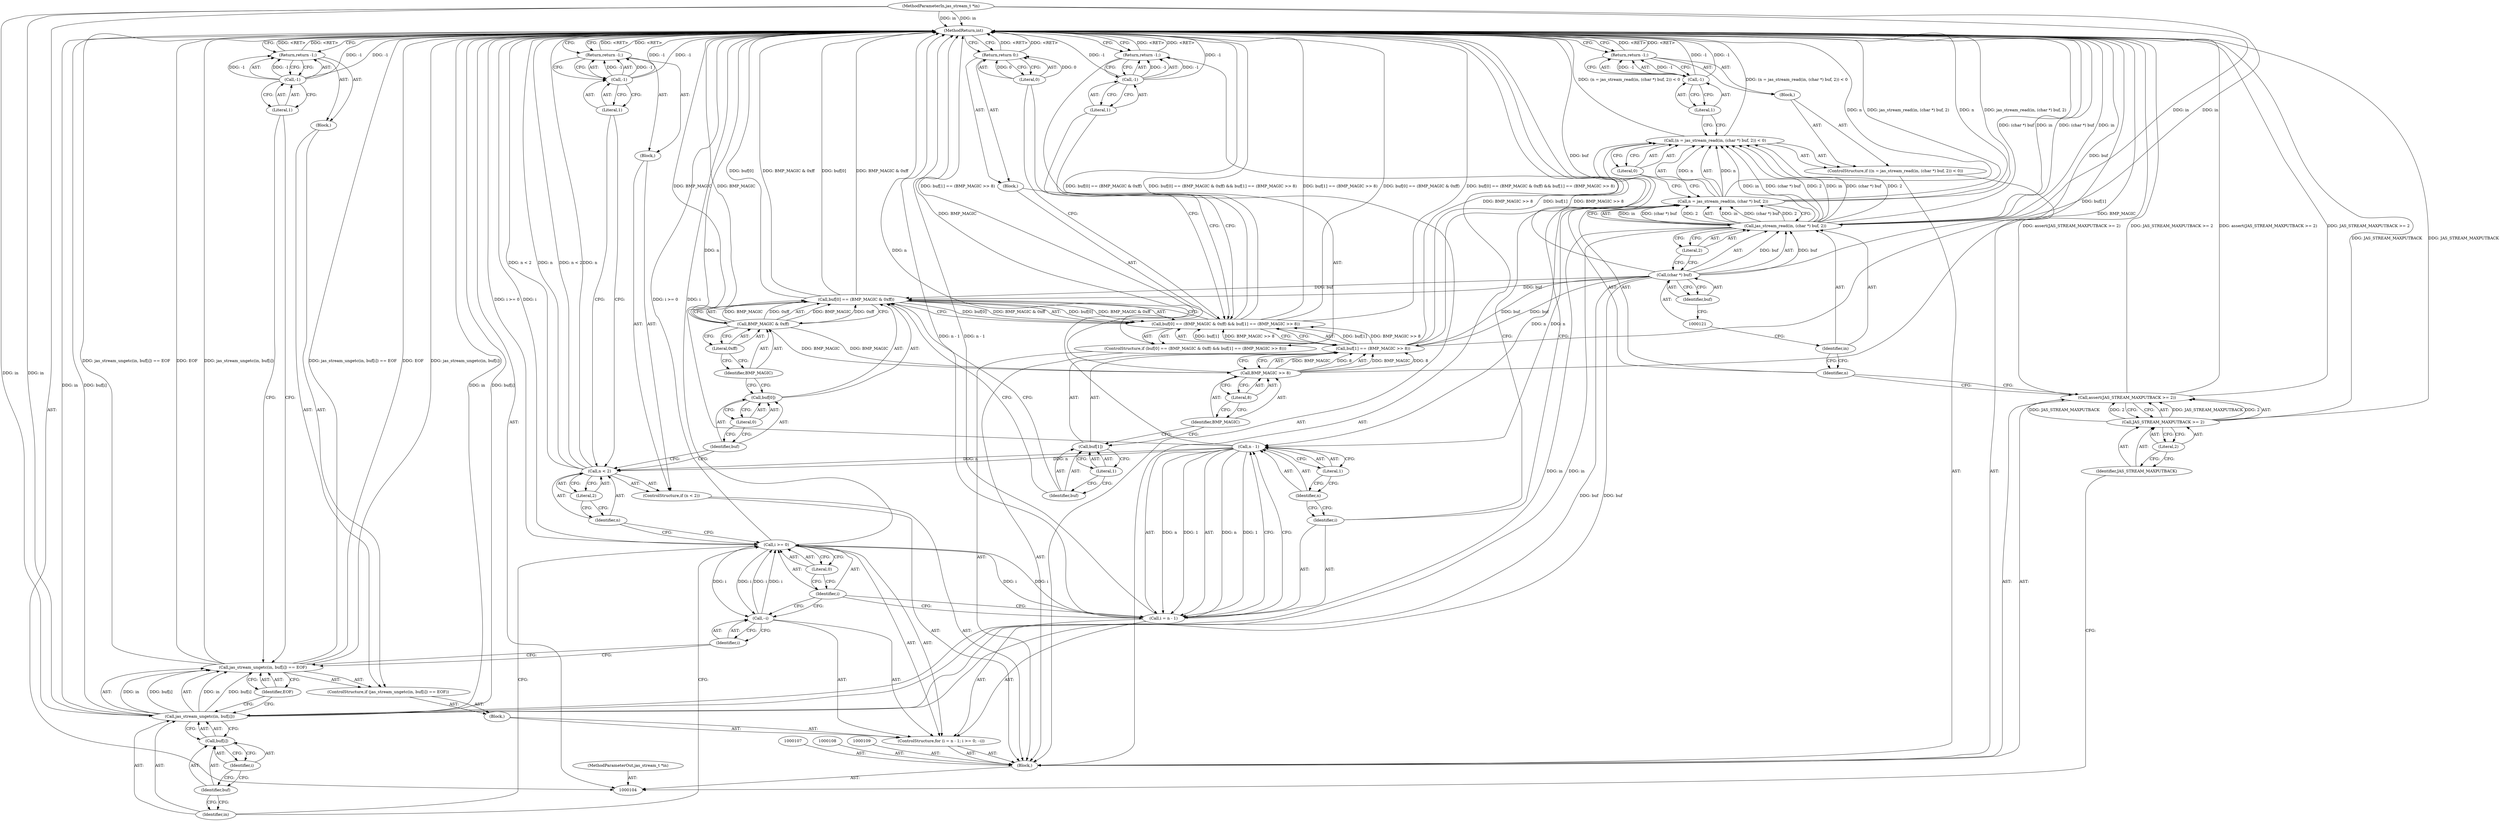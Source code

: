 digraph "0_jasper_d42b2388f7f8e0332c846675133acea151fc557a_32" {
"1000183" [label="(MethodReturn,int)"];
"1000105" [label="(MethodParameterIn,jas_stream_t *in)"];
"1000264" [label="(MethodParameterOut,jas_stream_t *in)"];
"1000114" [label="(ControlStructure,if ((n = jas_stream_read(in, (char *) buf, 2)) < 0))"];
"1000118" [label="(Call,jas_stream_read(in, (char *) buf, 2))"];
"1000119" [label="(Identifier,in)"];
"1000120" [label="(Call,(char *) buf)"];
"1000122" [label="(Identifier,buf)"];
"1000123" [label="(Literal,2)"];
"1000115" [label="(Call,(n = jas_stream_read(in, (char *) buf, 2)) < 0)"];
"1000124" [label="(Literal,0)"];
"1000125" [label="(Block,)"];
"1000116" [label="(Call,n = jas_stream_read(in, (char *) buf, 2))"];
"1000117" [label="(Identifier,n)"];
"1000128" [label="(Literal,1)"];
"1000126" [label="(Return,return -1;)"];
"1000127" [label="(Call,-1)"];
"1000129" [label="(ControlStructure,for (i = n - 1; i >= 0; --i))"];
"1000132" [label="(Call,n - 1)"];
"1000133" [label="(Identifier,n)"];
"1000134" [label="(Literal,1)"];
"1000135" [label="(Call,i >= 0)"];
"1000136" [label="(Identifier,i)"];
"1000137" [label="(Literal,0)"];
"1000138" [label="(Call,--i)"];
"1000139" [label="(Identifier,i)"];
"1000140" [label="(Block,)"];
"1000130" [label="(Call,i = n - 1)"];
"1000131" [label="(Identifier,i)"];
"1000141" [label="(ControlStructure,if (jas_stream_ungetc(in, buf[i]) == EOF))"];
"1000144" [label="(Identifier,in)"];
"1000145" [label="(Call,buf[i])"];
"1000146" [label="(Identifier,buf)"];
"1000147" [label="(Identifier,i)"];
"1000148" [label="(Identifier,EOF)"];
"1000149" [label="(Block,)"];
"1000142" [label="(Call,jas_stream_ungetc(in, buf[i]) == EOF)"];
"1000143" [label="(Call,jas_stream_ungetc(in, buf[i]))"];
"1000151" [label="(Call,-1)"];
"1000152" [label="(Literal,1)"];
"1000150" [label="(Return,return -1;)"];
"1000106" [label="(Block,)"];
"1000153" [label="(ControlStructure,if (n < 2))"];
"1000157" [label="(Block,)"];
"1000154" [label="(Call,n < 2)"];
"1000155" [label="(Identifier,n)"];
"1000156" [label="(Literal,2)"];
"1000160" [label="(Literal,1)"];
"1000158" [label="(Return,return -1;)"];
"1000159" [label="(Call,-1)"];
"1000161" [label="(ControlStructure,if (buf[0] == (BMP_MAGIC & 0xff) && buf[1] == (BMP_MAGIC >> 8)))"];
"1000167" [label="(Call,BMP_MAGIC & 0xff)"];
"1000168" [label="(Identifier,BMP_MAGIC)"];
"1000169" [label="(Literal,0xff)"];
"1000170" [label="(Call,buf[1] == (BMP_MAGIC >> 8))"];
"1000171" [label="(Call,buf[1])"];
"1000172" [label="(Identifier,buf)"];
"1000173" [label="(Literal,1)"];
"1000174" [label="(Call,BMP_MAGIC >> 8)"];
"1000175" [label="(Identifier,BMP_MAGIC)"];
"1000162" [label="(Call,buf[0] == (BMP_MAGIC & 0xff) && buf[1] == (BMP_MAGIC >> 8))"];
"1000163" [label="(Call,buf[0] == (BMP_MAGIC & 0xff))"];
"1000164" [label="(Call,buf[0])"];
"1000165" [label="(Identifier,buf)"];
"1000176" [label="(Literal,8)"];
"1000177" [label="(Block,)"];
"1000166" [label="(Literal,0)"];
"1000178" [label="(Return,return 0;)"];
"1000179" [label="(Literal,0)"];
"1000180" [label="(Return,return -1;)"];
"1000181" [label="(Call,-1)"];
"1000182" [label="(Literal,1)"];
"1000110" [label="(Call,assert(JAS_STREAM_MAXPUTBACK >= 2))"];
"1000113" [label="(Literal,2)"];
"1000111" [label="(Call,JAS_STREAM_MAXPUTBACK >= 2)"];
"1000112" [label="(Identifier,JAS_STREAM_MAXPUTBACK)"];
"1000183" -> "1000104"  [label="AST: "];
"1000183" -> "1000126"  [label="CFG: "];
"1000183" -> "1000150"  [label="CFG: "];
"1000183" -> "1000158"  [label="CFG: "];
"1000183" -> "1000178"  [label="CFG: "];
"1000183" -> "1000180"  [label="CFG: "];
"1000126" -> "1000183"  [label="DDG: <RET>"];
"1000178" -> "1000183"  [label="DDG: <RET>"];
"1000142" -> "1000183"  [label="DDG: jas_stream_ungetc(in, buf[i]) == EOF"];
"1000142" -> "1000183"  [label="DDG: EOF"];
"1000142" -> "1000183"  [label="DDG: jas_stream_ungetc(in, buf[i])"];
"1000151" -> "1000183"  [label="DDG: -1"];
"1000105" -> "1000183"  [label="DDG: in"];
"1000130" -> "1000183"  [label="DDG: n - 1"];
"1000181" -> "1000183"  [label="DDG: -1"];
"1000115" -> "1000183"  [label="DDG: (n = jas_stream_read(in, (char *) buf, 2)) < 0"];
"1000127" -> "1000183"  [label="DDG: -1"];
"1000116" -> "1000183"  [label="DDG: jas_stream_read(in, (char *) buf, 2)"];
"1000116" -> "1000183"  [label="DDG: n"];
"1000154" -> "1000183"  [label="DDG: n < 2"];
"1000154" -> "1000183"  [label="DDG: n"];
"1000162" -> "1000183"  [label="DDG: buf[1] == (BMP_MAGIC >> 8)"];
"1000162" -> "1000183"  [label="DDG: buf[0] == (BMP_MAGIC & 0xff)"];
"1000162" -> "1000183"  [label="DDG: buf[0] == (BMP_MAGIC & 0xff) && buf[1] == (BMP_MAGIC >> 8)"];
"1000118" -> "1000183"  [label="DDG: in"];
"1000118" -> "1000183"  [label="DDG: (char *) buf"];
"1000159" -> "1000183"  [label="DDG: -1"];
"1000167" -> "1000183"  [label="DDG: BMP_MAGIC"];
"1000163" -> "1000183"  [label="DDG: buf[0]"];
"1000163" -> "1000183"  [label="DDG: BMP_MAGIC & 0xff"];
"1000143" -> "1000183"  [label="DDG: in"];
"1000143" -> "1000183"  [label="DDG: buf[i]"];
"1000132" -> "1000183"  [label="DDG: n"];
"1000111" -> "1000183"  [label="DDG: JAS_STREAM_MAXPUTBACK"];
"1000135" -> "1000183"  [label="DDG: i >= 0"];
"1000135" -> "1000183"  [label="DDG: i"];
"1000110" -> "1000183"  [label="DDG: assert(JAS_STREAM_MAXPUTBACK >= 2)"];
"1000110" -> "1000183"  [label="DDG: JAS_STREAM_MAXPUTBACK >= 2"];
"1000120" -> "1000183"  [label="DDG: buf"];
"1000170" -> "1000183"  [label="DDG: buf[1]"];
"1000170" -> "1000183"  [label="DDG: BMP_MAGIC >> 8"];
"1000174" -> "1000183"  [label="DDG: BMP_MAGIC"];
"1000158" -> "1000183"  [label="DDG: <RET>"];
"1000150" -> "1000183"  [label="DDG: <RET>"];
"1000180" -> "1000183"  [label="DDG: <RET>"];
"1000105" -> "1000104"  [label="AST: "];
"1000105" -> "1000183"  [label="DDG: in"];
"1000105" -> "1000118"  [label="DDG: in"];
"1000105" -> "1000143"  [label="DDG: in"];
"1000264" -> "1000104"  [label="AST: "];
"1000114" -> "1000106"  [label="AST: "];
"1000115" -> "1000114"  [label="AST: "];
"1000125" -> "1000114"  [label="AST: "];
"1000118" -> "1000116"  [label="AST: "];
"1000118" -> "1000123"  [label="CFG: "];
"1000119" -> "1000118"  [label="AST: "];
"1000120" -> "1000118"  [label="AST: "];
"1000123" -> "1000118"  [label="AST: "];
"1000116" -> "1000118"  [label="CFG: "];
"1000118" -> "1000183"  [label="DDG: in"];
"1000118" -> "1000183"  [label="DDG: (char *) buf"];
"1000118" -> "1000115"  [label="DDG: in"];
"1000118" -> "1000115"  [label="DDG: (char *) buf"];
"1000118" -> "1000115"  [label="DDG: 2"];
"1000118" -> "1000116"  [label="DDG: in"];
"1000118" -> "1000116"  [label="DDG: (char *) buf"];
"1000118" -> "1000116"  [label="DDG: 2"];
"1000105" -> "1000118"  [label="DDG: in"];
"1000120" -> "1000118"  [label="DDG: buf"];
"1000118" -> "1000143"  [label="DDG: in"];
"1000119" -> "1000118"  [label="AST: "];
"1000119" -> "1000117"  [label="CFG: "];
"1000121" -> "1000119"  [label="CFG: "];
"1000120" -> "1000118"  [label="AST: "];
"1000120" -> "1000122"  [label="CFG: "];
"1000121" -> "1000120"  [label="AST: "];
"1000122" -> "1000120"  [label="AST: "];
"1000123" -> "1000120"  [label="CFG: "];
"1000120" -> "1000183"  [label="DDG: buf"];
"1000120" -> "1000118"  [label="DDG: buf"];
"1000120" -> "1000143"  [label="DDG: buf"];
"1000120" -> "1000163"  [label="DDG: buf"];
"1000120" -> "1000170"  [label="DDG: buf"];
"1000122" -> "1000120"  [label="AST: "];
"1000122" -> "1000121"  [label="CFG: "];
"1000120" -> "1000122"  [label="CFG: "];
"1000123" -> "1000118"  [label="AST: "];
"1000123" -> "1000120"  [label="CFG: "];
"1000118" -> "1000123"  [label="CFG: "];
"1000115" -> "1000114"  [label="AST: "];
"1000115" -> "1000124"  [label="CFG: "];
"1000116" -> "1000115"  [label="AST: "];
"1000124" -> "1000115"  [label="AST: "];
"1000128" -> "1000115"  [label="CFG: "];
"1000131" -> "1000115"  [label="CFG: "];
"1000115" -> "1000183"  [label="DDG: (n = jas_stream_read(in, (char *) buf, 2)) < 0"];
"1000116" -> "1000115"  [label="DDG: n"];
"1000118" -> "1000115"  [label="DDG: in"];
"1000118" -> "1000115"  [label="DDG: (char *) buf"];
"1000118" -> "1000115"  [label="DDG: 2"];
"1000124" -> "1000115"  [label="AST: "];
"1000124" -> "1000116"  [label="CFG: "];
"1000115" -> "1000124"  [label="CFG: "];
"1000125" -> "1000114"  [label="AST: "];
"1000126" -> "1000125"  [label="AST: "];
"1000116" -> "1000115"  [label="AST: "];
"1000116" -> "1000118"  [label="CFG: "];
"1000117" -> "1000116"  [label="AST: "];
"1000118" -> "1000116"  [label="AST: "];
"1000124" -> "1000116"  [label="CFG: "];
"1000116" -> "1000183"  [label="DDG: jas_stream_read(in, (char *) buf, 2)"];
"1000116" -> "1000183"  [label="DDG: n"];
"1000116" -> "1000115"  [label="DDG: n"];
"1000118" -> "1000116"  [label="DDG: in"];
"1000118" -> "1000116"  [label="DDG: (char *) buf"];
"1000118" -> "1000116"  [label="DDG: 2"];
"1000116" -> "1000132"  [label="DDG: n"];
"1000117" -> "1000116"  [label="AST: "];
"1000117" -> "1000110"  [label="CFG: "];
"1000119" -> "1000117"  [label="CFG: "];
"1000128" -> "1000127"  [label="AST: "];
"1000128" -> "1000115"  [label="CFG: "];
"1000127" -> "1000128"  [label="CFG: "];
"1000126" -> "1000125"  [label="AST: "];
"1000126" -> "1000127"  [label="CFG: "];
"1000127" -> "1000126"  [label="AST: "];
"1000183" -> "1000126"  [label="CFG: "];
"1000126" -> "1000183"  [label="DDG: <RET>"];
"1000127" -> "1000126"  [label="DDG: -1"];
"1000127" -> "1000126"  [label="AST: "];
"1000127" -> "1000128"  [label="CFG: "];
"1000128" -> "1000127"  [label="AST: "];
"1000126" -> "1000127"  [label="CFG: "];
"1000127" -> "1000183"  [label="DDG: -1"];
"1000127" -> "1000126"  [label="DDG: -1"];
"1000129" -> "1000106"  [label="AST: "];
"1000130" -> "1000129"  [label="AST: "];
"1000135" -> "1000129"  [label="AST: "];
"1000138" -> "1000129"  [label="AST: "];
"1000140" -> "1000129"  [label="AST: "];
"1000132" -> "1000130"  [label="AST: "];
"1000132" -> "1000134"  [label="CFG: "];
"1000133" -> "1000132"  [label="AST: "];
"1000134" -> "1000132"  [label="AST: "];
"1000130" -> "1000132"  [label="CFG: "];
"1000132" -> "1000183"  [label="DDG: n"];
"1000132" -> "1000130"  [label="DDG: n"];
"1000132" -> "1000130"  [label="DDG: 1"];
"1000116" -> "1000132"  [label="DDG: n"];
"1000132" -> "1000154"  [label="DDG: n"];
"1000133" -> "1000132"  [label="AST: "];
"1000133" -> "1000131"  [label="CFG: "];
"1000134" -> "1000133"  [label="CFG: "];
"1000134" -> "1000132"  [label="AST: "];
"1000134" -> "1000133"  [label="CFG: "];
"1000132" -> "1000134"  [label="CFG: "];
"1000135" -> "1000129"  [label="AST: "];
"1000135" -> "1000137"  [label="CFG: "];
"1000136" -> "1000135"  [label="AST: "];
"1000137" -> "1000135"  [label="AST: "];
"1000144" -> "1000135"  [label="CFG: "];
"1000155" -> "1000135"  [label="CFG: "];
"1000135" -> "1000183"  [label="DDG: i >= 0"];
"1000135" -> "1000183"  [label="DDG: i"];
"1000138" -> "1000135"  [label="DDG: i"];
"1000130" -> "1000135"  [label="DDG: i"];
"1000135" -> "1000138"  [label="DDG: i"];
"1000136" -> "1000135"  [label="AST: "];
"1000136" -> "1000130"  [label="CFG: "];
"1000136" -> "1000138"  [label="CFG: "];
"1000137" -> "1000136"  [label="CFG: "];
"1000137" -> "1000135"  [label="AST: "];
"1000137" -> "1000136"  [label="CFG: "];
"1000135" -> "1000137"  [label="CFG: "];
"1000138" -> "1000129"  [label="AST: "];
"1000138" -> "1000139"  [label="CFG: "];
"1000139" -> "1000138"  [label="AST: "];
"1000136" -> "1000138"  [label="CFG: "];
"1000138" -> "1000135"  [label="DDG: i"];
"1000135" -> "1000138"  [label="DDG: i"];
"1000139" -> "1000138"  [label="AST: "];
"1000139" -> "1000142"  [label="CFG: "];
"1000138" -> "1000139"  [label="CFG: "];
"1000140" -> "1000129"  [label="AST: "];
"1000141" -> "1000140"  [label="AST: "];
"1000130" -> "1000129"  [label="AST: "];
"1000130" -> "1000132"  [label="CFG: "];
"1000131" -> "1000130"  [label="AST: "];
"1000132" -> "1000130"  [label="AST: "];
"1000136" -> "1000130"  [label="CFG: "];
"1000130" -> "1000183"  [label="DDG: n - 1"];
"1000132" -> "1000130"  [label="DDG: n"];
"1000132" -> "1000130"  [label="DDG: 1"];
"1000130" -> "1000135"  [label="DDG: i"];
"1000131" -> "1000130"  [label="AST: "];
"1000131" -> "1000115"  [label="CFG: "];
"1000133" -> "1000131"  [label="CFG: "];
"1000141" -> "1000140"  [label="AST: "];
"1000142" -> "1000141"  [label="AST: "];
"1000149" -> "1000141"  [label="AST: "];
"1000144" -> "1000143"  [label="AST: "];
"1000144" -> "1000135"  [label="CFG: "];
"1000146" -> "1000144"  [label="CFG: "];
"1000145" -> "1000143"  [label="AST: "];
"1000145" -> "1000147"  [label="CFG: "];
"1000146" -> "1000145"  [label="AST: "];
"1000147" -> "1000145"  [label="AST: "];
"1000143" -> "1000145"  [label="CFG: "];
"1000146" -> "1000145"  [label="AST: "];
"1000146" -> "1000144"  [label="CFG: "];
"1000147" -> "1000146"  [label="CFG: "];
"1000147" -> "1000145"  [label="AST: "];
"1000147" -> "1000146"  [label="CFG: "];
"1000145" -> "1000147"  [label="CFG: "];
"1000148" -> "1000142"  [label="AST: "];
"1000148" -> "1000143"  [label="CFG: "];
"1000142" -> "1000148"  [label="CFG: "];
"1000149" -> "1000141"  [label="AST: "];
"1000150" -> "1000149"  [label="AST: "];
"1000142" -> "1000141"  [label="AST: "];
"1000142" -> "1000148"  [label="CFG: "];
"1000143" -> "1000142"  [label="AST: "];
"1000148" -> "1000142"  [label="AST: "];
"1000152" -> "1000142"  [label="CFG: "];
"1000139" -> "1000142"  [label="CFG: "];
"1000142" -> "1000183"  [label="DDG: jas_stream_ungetc(in, buf[i]) == EOF"];
"1000142" -> "1000183"  [label="DDG: EOF"];
"1000142" -> "1000183"  [label="DDG: jas_stream_ungetc(in, buf[i])"];
"1000143" -> "1000142"  [label="DDG: in"];
"1000143" -> "1000142"  [label="DDG: buf[i]"];
"1000143" -> "1000142"  [label="AST: "];
"1000143" -> "1000145"  [label="CFG: "];
"1000144" -> "1000143"  [label="AST: "];
"1000145" -> "1000143"  [label="AST: "];
"1000148" -> "1000143"  [label="CFG: "];
"1000143" -> "1000183"  [label="DDG: in"];
"1000143" -> "1000183"  [label="DDG: buf[i]"];
"1000143" -> "1000142"  [label="DDG: in"];
"1000143" -> "1000142"  [label="DDG: buf[i]"];
"1000118" -> "1000143"  [label="DDG: in"];
"1000105" -> "1000143"  [label="DDG: in"];
"1000120" -> "1000143"  [label="DDG: buf"];
"1000151" -> "1000150"  [label="AST: "];
"1000151" -> "1000152"  [label="CFG: "];
"1000152" -> "1000151"  [label="AST: "];
"1000150" -> "1000151"  [label="CFG: "];
"1000151" -> "1000183"  [label="DDG: -1"];
"1000151" -> "1000150"  [label="DDG: -1"];
"1000152" -> "1000151"  [label="AST: "];
"1000152" -> "1000142"  [label="CFG: "];
"1000151" -> "1000152"  [label="CFG: "];
"1000150" -> "1000149"  [label="AST: "];
"1000150" -> "1000151"  [label="CFG: "];
"1000151" -> "1000150"  [label="AST: "];
"1000183" -> "1000150"  [label="CFG: "];
"1000150" -> "1000183"  [label="DDG: <RET>"];
"1000151" -> "1000150"  [label="DDG: -1"];
"1000106" -> "1000104"  [label="AST: "];
"1000107" -> "1000106"  [label="AST: "];
"1000108" -> "1000106"  [label="AST: "];
"1000109" -> "1000106"  [label="AST: "];
"1000110" -> "1000106"  [label="AST: "];
"1000114" -> "1000106"  [label="AST: "];
"1000129" -> "1000106"  [label="AST: "];
"1000153" -> "1000106"  [label="AST: "];
"1000161" -> "1000106"  [label="AST: "];
"1000180" -> "1000106"  [label="AST: "];
"1000153" -> "1000106"  [label="AST: "];
"1000154" -> "1000153"  [label="AST: "];
"1000157" -> "1000153"  [label="AST: "];
"1000157" -> "1000153"  [label="AST: "];
"1000158" -> "1000157"  [label="AST: "];
"1000154" -> "1000153"  [label="AST: "];
"1000154" -> "1000156"  [label="CFG: "];
"1000155" -> "1000154"  [label="AST: "];
"1000156" -> "1000154"  [label="AST: "];
"1000160" -> "1000154"  [label="CFG: "];
"1000165" -> "1000154"  [label="CFG: "];
"1000154" -> "1000183"  [label="DDG: n < 2"];
"1000154" -> "1000183"  [label="DDG: n"];
"1000132" -> "1000154"  [label="DDG: n"];
"1000155" -> "1000154"  [label="AST: "];
"1000155" -> "1000135"  [label="CFG: "];
"1000156" -> "1000155"  [label="CFG: "];
"1000156" -> "1000154"  [label="AST: "];
"1000156" -> "1000155"  [label="CFG: "];
"1000154" -> "1000156"  [label="CFG: "];
"1000160" -> "1000159"  [label="AST: "];
"1000160" -> "1000154"  [label="CFG: "];
"1000159" -> "1000160"  [label="CFG: "];
"1000158" -> "1000157"  [label="AST: "];
"1000158" -> "1000159"  [label="CFG: "];
"1000159" -> "1000158"  [label="AST: "];
"1000183" -> "1000158"  [label="CFG: "];
"1000158" -> "1000183"  [label="DDG: <RET>"];
"1000159" -> "1000158"  [label="DDG: -1"];
"1000159" -> "1000158"  [label="AST: "];
"1000159" -> "1000160"  [label="CFG: "];
"1000160" -> "1000159"  [label="AST: "];
"1000158" -> "1000159"  [label="CFG: "];
"1000159" -> "1000183"  [label="DDG: -1"];
"1000159" -> "1000158"  [label="DDG: -1"];
"1000161" -> "1000106"  [label="AST: "];
"1000162" -> "1000161"  [label="AST: "];
"1000177" -> "1000161"  [label="AST: "];
"1000167" -> "1000163"  [label="AST: "];
"1000167" -> "1000169"  [label="CFG: "];
"1000168" -> "1000167"  [label="AST: "];
"1000169" -> "1000167"  [label="AST: "];
"1000163" -> "1000167"  [label="CFG: "];
"1000167" -> "1000183"  [label="DDG: BMP_MAGIC"];
"1000167" -> "1000163"  [label="DDG: BMP_MAGIC"];
"1000167" -> "1000163"  [label="DDG: 0xff"];
"1000167" -> "1000174"  [label="DDG: BMP_MAGIC"];
"1000168" -> "1000167"  [label="AST: "];
"1000168" -> "1000164"  [label="CFG: "];
"1000169" -> "1000168"  [label="CFG: "];
"1000169" -> "1000167"  [label="AST: "];
"1000169" -> "1000168"  [label="CFG: "];
"1000167" -> "1000169"  [label="CFG: "];
"1000170" -> "1000162"  [label="AST: "];
"1000170" -> "1000174"  [label="CFG: "];
"1000171" -> "1000170"  [label="AST: "];
"1000174" -> "1000170"  [label="AST: "];
"1000162" -> "1000170"  [label="CFG: "];
"1000170" -> "1000183"  [label="DDG: buf[1]"];
"1000170" -> "1000183"  [label="DDG: BMP_MAGIC >> 8"];
"1000170" -> "1000162"  [label="DDG: buf[1]"];
"1000170" -> "1000162"  [label="DDG: BMP_MAGIC >> 8"];
"1000120" -> "1000170"  [label="DDG: buf"];
"1000174" -> "1000170"  [label="DDG: BMP_MAGIC"];
"1000174" -> "1000170"  [label="DDG: 8"];
"1000171" -> "1000170"  [label="AST: "];
"1000171" -> "1000173"  [label="CFG: "];
"1000172" -> "1000171"  [label="AST: "];
"1000173" -> "1000171"  [label="AST: "];
"1000175" -> "1000171"  [label="CFG: "];
"1000172" -> "1000171"  [label="AST: "];
"1000172" -> "1000163"  [label="CFG: "];
"1000173" -> "1000172"  [label="CFG: "];
"1000173" -> "1000171"  [label="AST: "];
"1000173" -> "1000172"  [label="CFG: "];
"1000171" -> "1000173"  [label="CFG: "];
"1000174" -> "1000170"  [label="AST: "];
"1000174" -> "1000176"  [label="CFG: "];
"1000175" -> "1000174"  [label="AST: "];
"1000176" -> "1000174"  [label="AST: "];
"1000170" -> "1000174"  [label="CFG: "];
"1000174" -> "1000183"  [label="DDG: BMP_MAGIC"];
"1000174" -> "1000170"  [label="DDG: BMP_MAGIC"];
"1000174" -> "1000170"  [label="DDG: 8"];
"1000167" -> "1000174"  [label="DDG: BMP_MAGIC"];
"1000175" -> "1000174"  [label="AST: "];
"1000175" -> "1000171"  [label="CFG: "];
"1000176" -> "1000175"  [label="CFG: "];
"1000162" -> "1000161"  [label="AST: "];
"1000162" -> "1000163"  [label="CFG: "];
"1000162" -> "1000170"  [label="CFG: "];
"1000163" -> "1000162"  [label="AST: "];
"1000170" -> "1000162"  [label="AST: "];
"1000179" -> "1000162"  [label="CFG: "];
"1000182" -> "1000162"  [label="CFG: "];
"1000162" -> "1000183"  [label="DDG: buf[1] == (BMP_MAGIC >> 8)"];
"1000162" -> "1000183"  [label="DDG: buf[0] == (BMP_MAGIC & 0xff)"];
"1000162" -> "1000183"  [label="DDG: buf[0] == (BMP_MAGIC & 0xff) && buf[1] == (BMP_MAGIC >> 8)"];
"1000163" -> "1000162"  [label="DDG: buf[0]"];
"1000163" -> "1000162"  [label="DDG: BMP_MAGIC & 0xff"];
"1000170" -> "1000162"  [label="DDG: buf[1]"];
"1000170" -> "1000162"  [label="DDG: BMP_MAGIC >> 8"];
"1000163" -> "1000162"  [label="AST: "];
"1000163" -> "1000167"  [label="CFG: "];
"1000164" -> "1000163"  [label="AST: "];
"1000167" -> "1000163"  [label="AST: "];
"1000172" -> "1000163"  [label="CFG: "];
"1000162" -> "1000163"  [label="CFG: "];
"1000163" -> "1000183"  [label="DDG: buf[0]"];
"1000163" -> "1000183"  [label="DDG: BMP_MAGIC & 0xff"];
"1000163" -> "1000162"  [label="DDG: buf[0]"];
"1000163" -> "1000162"  [label="DDG: BMP_MAGIC & 0xff"];
"1000120" -> "1000163"  [label="DDG: buf"];
"1000167" -> "1000163"  [label="DDG: BMP_MAGIC"];
"1000167" -> "1000163"  [label="DDG: 0xff"];
"1000164" -> "1000163"  [label="AST: "];
"1000164" -> "1000166"  [label="CFG: "];
"1000165" -> "1000164"  [label="AST: "];
"1000166" -> "1000164"  [label="AST: "];
"1000168" -> "1000164"  [label="CFG: "];
"1000165" -> "1000164"  [label="AST: "];
"1000165" -> "1000154"  [label="CFG: "];
"1000166" -> "1000165"  [label="CFG: "];
"1000176" -> "1000174"  [label="AST: "];
"1000176" -> "1000175"  [label="CFG: "];
"1000174" -> "1000176"  [label="CFG: "];
"1000177" -> "1000161"  [label="AST: "];
"1000178" -> "1000177"  [label="AST: "];
"1000166" -> "1000164"  [label="AST: "];
"1000166" -> "1000165"  [label="CFG: "];
"1000164" -> "1000166"  [label="CFG: "];
"1000178" -> "1000177"  [label="AST: "];
"1000178" -> "1000179"  [label="CFG: "];
"1000179" -> "1000178"  [label="AST: "];
"1000183" -> "1000178"  [label="CFG: "];
"1000178" -> "1000183"  [label="DDG: <RET>"];
"1000179" -> "1000178"  [label="DDG: 0"];
"1000179" -> "1000178"  [label="AST: "];
"1000179" -> "1000162"  [label="CFG: "];
"1000178" -> "1000179"  [label="CFG: "];
"1000179" -> "1000178"  [label="DDG: 0"];
"1000180" -> "1000106"  [label="AST: "];
"1000180" -> "1000181"  [label="CFG: "];
"1000181" -> "1000180"  [label="AST: "];
"1000183" -> "1000180"  [label="CFG: "];
"1000180" -> "1000183"  [label="DDG: <RET>"];
"1000181" -> "1000180"  [label="DDG: -1"];
"1000181" -> "1000180"  [label="AST: "];
"1000181" -> "1000182"  [label="CFG: "];
"1000182" -> "1000181"  [label="AST: "];
"1000180" -> "1000181"  [label="CFG: "];
"1000181" -> "1000183"  [label="DDG: -1"];
"1000181" -> "1000180"  [label="DDG: -1"];
"1000182" -> "1000181"  [label="AST: "];
"1000182" -> "1000162"  [label="CFG: "];
"1000181" -> "1000182"  [label="CFG: "];
"1000110" -> "1000106"  [label="AST: "];
"1000110" -> "1000111"  [label="CFG: "];
"1000111" -> "1000110"  [label="AST: "];
"1000117" -> "1000110"  [label="CFG: "];
"1000110" -> "1000183"  [label="DDG: assert(JAS_STREAM_MAXPUTBACK >= 2)"];
"1000110" -> "1000183"  [label="DDG: JAS_STREAM_MAXPUTBACK >= 2"];
"1000111" -> "1000110"  [label="DDG: JAS_STREAM_MAXPUTBACK"];
"1000111" -> "1000110"  [label="DDG: 2"];
"1000113" -> "1000111"  [label="AST: "];
"1000113" -> "1000112"  [label="CFG: "];
"1000111" -> "1000113"  [label="CFG: "];
"1000111" -> "1000110"  [label="AST: "];
"1000111" -> "1000113"  [label="CFG: "];
"1000112" -> "1000111"  [label="AST: "];
"1000113" -> "1000111"  [label="AST: "];
"1000110" -> "1000111"  [label="CFG: "];
"1000111" -> "1000183"  [label="DDG: JAS_STREAM_MAXPUTBACK"];
"1000111" -> "1000110"  [label="DDG: JAS_STREAM_MAXPUTBACK"];
"1000111" -> "1000110"  [label="DDG: 2"];
"1000112" -> "1000111"  [label="AST: "];
"1000112" -> "1000104"  [label="CFG: "];
"1000113" -> "1000112"  [label="CFG: "];
}
